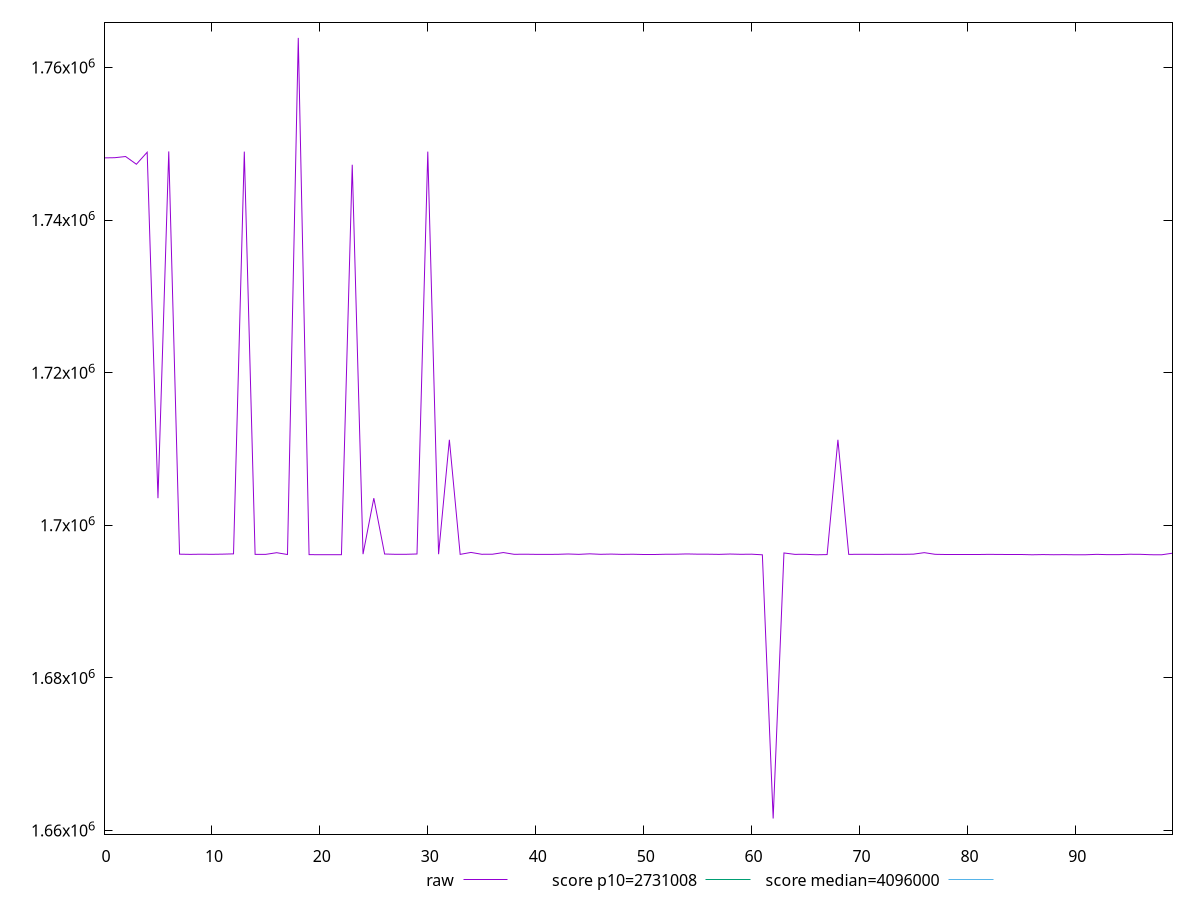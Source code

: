 reset

$raw <<EOF
0 1748149
1 1748174
2 1748329
3 1747316
4 1748892
5 1703554
6 1748995
7 1696212
8 1696187
9 1696208
10 1696194
11 1696216
12 1696253
13 1748970
14 1696184
15 1696191
16 1696405
17 1696167
18 1763874
19 1696154
20 1696139
21 1696146
22 1696141
23 1747253
24 1696217
25 1703553
26 1696233
27 1696195
28 1696197
29 1696236
30 1748968
31 1696208
32 1711207
33 1696187
34 1696441
35 1696199
36 1696207
37 1696425
38 1696194
39 1696208
40 1696188
41 1696189
42 1696192
43 1696236
44 1696189
45 1696258
46 1696194
47 1696222
48 1696186
49 1696205
50 1696196
51 1696196
52 1696202
53 1696207
54 1696243
55 1696213
56 1696210
57 1696187
58 1696230
59 1696194
60 1696210
61 1696130
62 1661567
63 1696371
64 1696189
65 1696198
66 1696132
67 1696159
68 1711202
69 1696186
70 1696198
71 1696193
72 1696187
73 1696201
74 1696191
75 1696215
76 1696411
77 1696195
78 1696187
79 1696187
80 1696187
81 1696187
82 1696188
83 1696176
84 1696140
85 1696140
86 1696134
87 1696161
88 1696138
89 1696152
90 1696133
91 1696138
92 1696190
93 1696148
94 1696151
95 1696202
96 1696194
97 1696140
98 1696133
99 1696341
EOF

set key outside below
set xrange [0:99]
set yrange [1659520.86:1765920.14]
set trange [1659520.86:1765920.14]
set terminal svg size 640, 500 enhanced background rgb 'white'
set output "reports/report_00028_2021-02-24T12-49-42.674Z/total-byte-weight/samples/astro/raw/values.svg"

plot $raw title "raw" with line, \
     2731008 title "score p10=2731008", \
     4096000 title "score median=4096000"

reset
